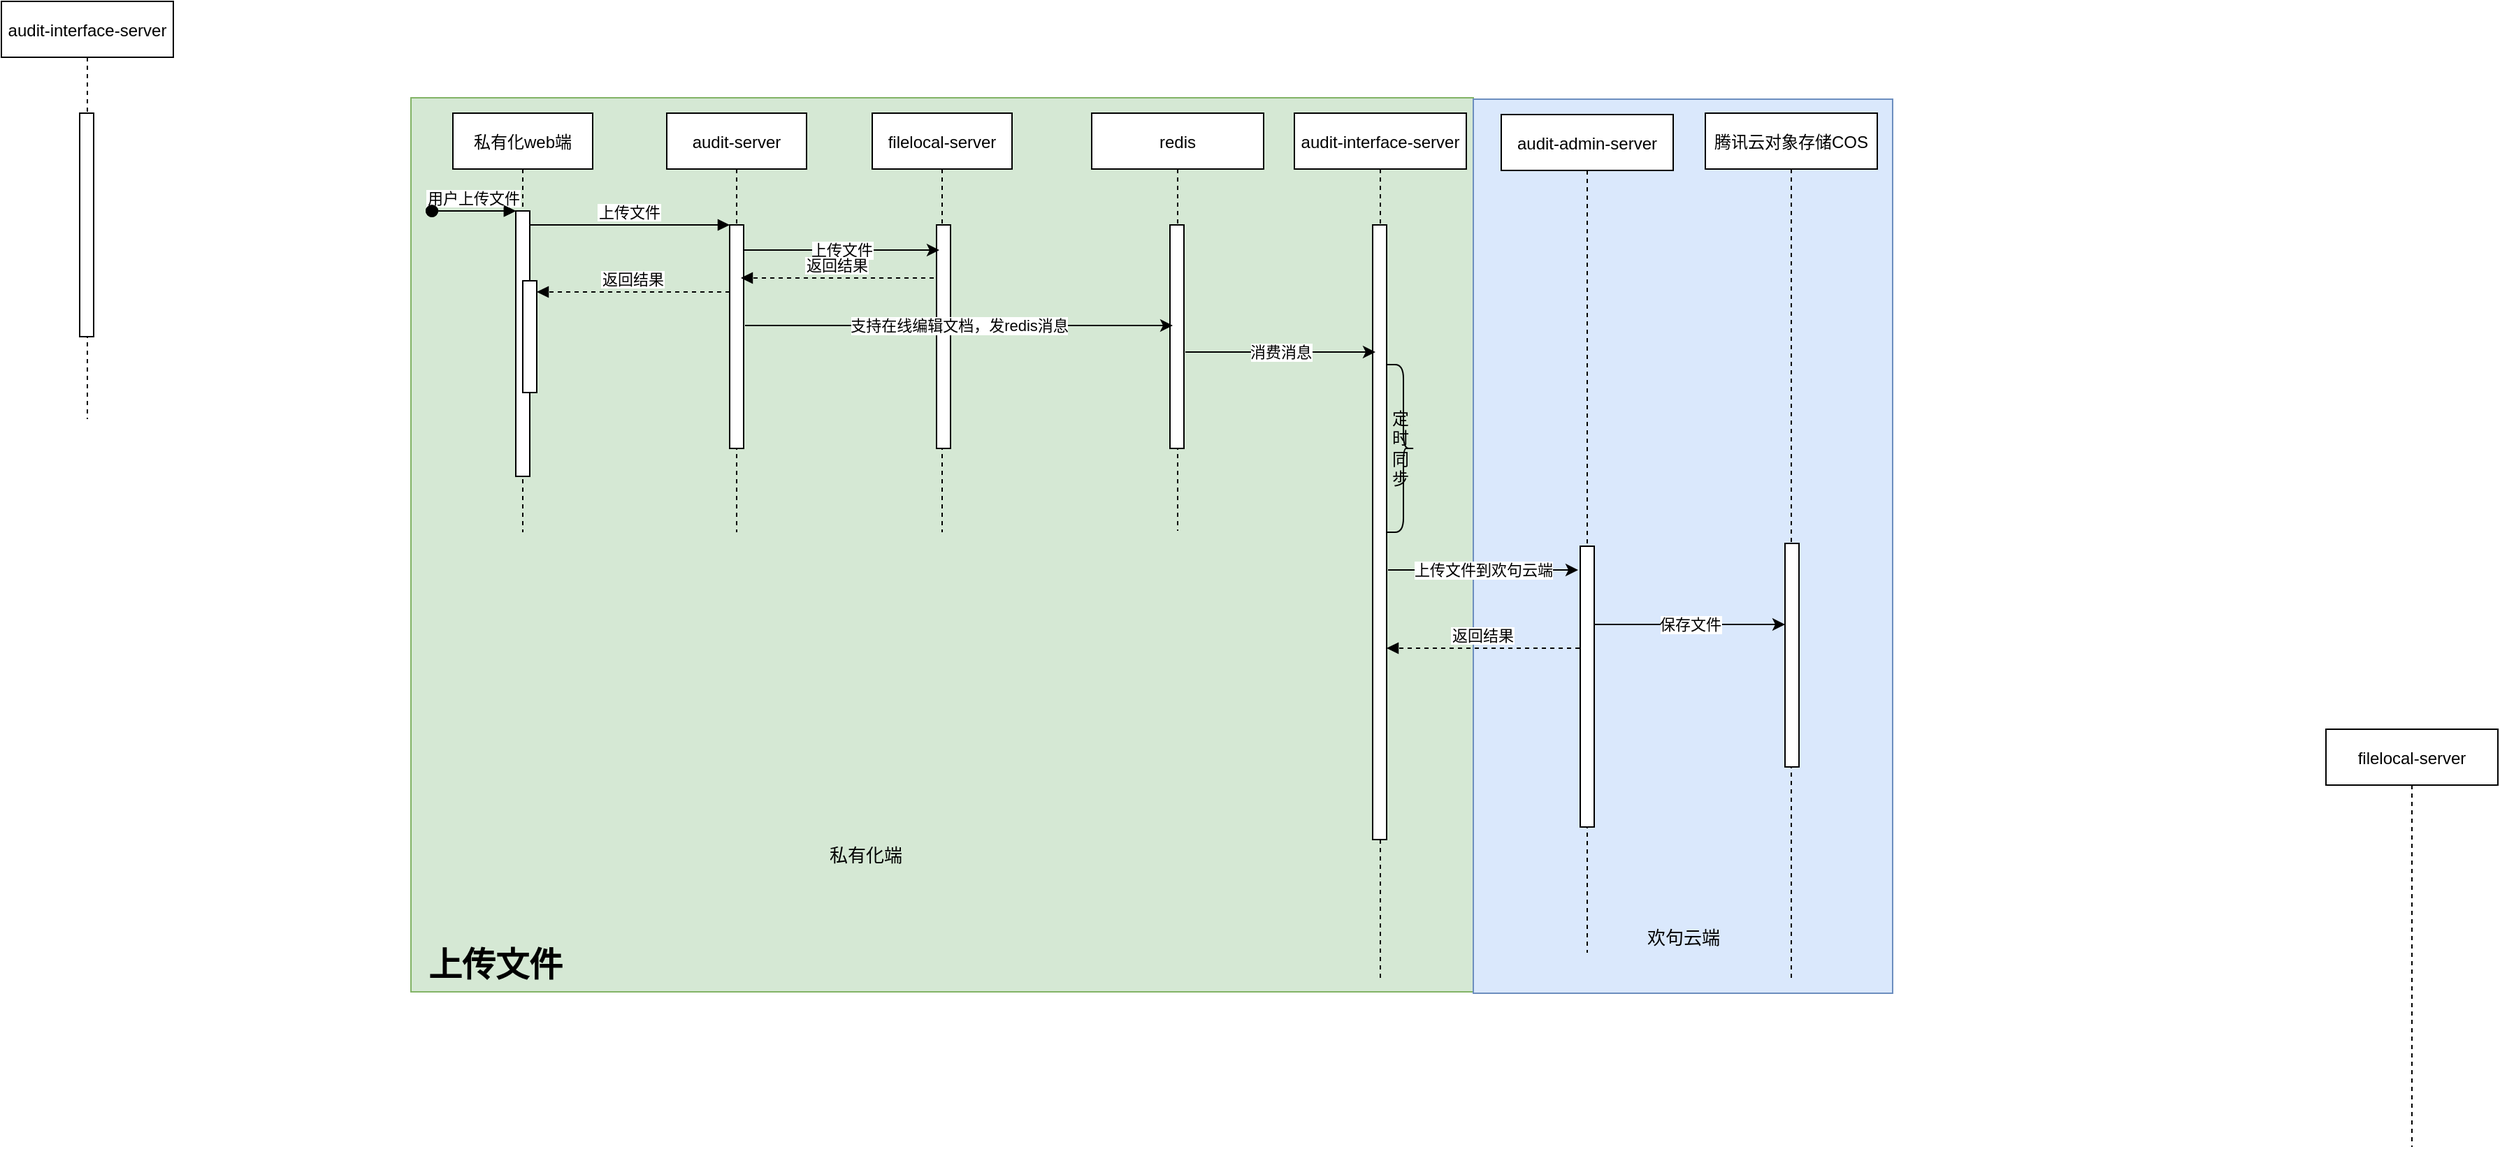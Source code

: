 <mxfile version="16.6.4" type="github">
  <diagram id="kgpKYQtTHZ0yAKxKKP6v" name="Page-1">
    <mxGraphModel dx="2272" dy="747" grid="1" gridSize="10" guides="1" tooltips="1" connect="1" arrows="1" fold="1" page="1" pageScale="1" pageWidth="850" pageHeight="1100" math="0" shadow="0">
      <root>
        <mxCell id="0" />
        <mxCell id="1" parent="0" />
        <mxCell id="eWzPqDSltxr1d_YXbIFi-94" value="" style="rounded=0;whiteSpace=wrap;html=1;fillColor=#d5e8d4;strokeColor=#82b366;" vertex="1" parent="1">
          <mxGeometry y="69" width="760" height="640" as="geometry" />
        </mxCell>
        <mxCell id="eWzPqDSltxr1d_YXbIFi-93" value="" style="rounded=0;whiteSpace=wrap;html=1;fillColor=#dae8fc;strokeColor=#6c8ebf;" vertex="1" parent="1">
          <mxGeometry x="760" y="70" width="300" height="640" as="geometry" />
        </mxCell>
        <mxCell id="3nuBFxr9cyL0pnOWT2aG-1" value="私有化web端" style="shape=umlLifeline;perimeter=lifelinePerimeter;container=1;collapsible=0;recursiveResize=0;rounded=0;shadow=0;strokeWidth=1;" parent="1" vertex="1">
          <mxGeometry x="30" y="80" width="100" height="300" as="geometry" />
        </mxCell>
        <mxCell id="3nuBFxr9cyL0pnOWT2aG-2" value="" style="points=[];perimeter=orthogonalPerimeter;rounded=0;shadow=0;strokeWidth=1;" parent="3nuBFxr9cyL0pnOWT2aG-1" vertex="1">
          <mxGeometry x="45" y="70" width="10" height="190" as="geometry" />
        </mxCell>
        <mxCell id="3nuBFxr9cyL0pnOWT2aG-3" value="用户上传文件" style="verticalAlign=bottom;startArrow=oval;endArrow=block;startSize=8;shadow=0;strokeWidth=1;" parent="3nuBFxr9cyL0pnOWT2aG-1" target="3nuBFxr9cyL0pnOWT2aG-2" edge="1">
          <mxGeometry relative="1" as="geometry">
            <mxPoint x="-15" y="70" as="sourcePoint" />
          </mxGeometry>
        </mxCell>
        <mxCell id="3nuBFxr9cyL0pnOWT2aG-4" value="" style="points=[];perimeter=orthogonalPerimeter;rounded=0;shadow=0;strokeWidth=1;" parent="3nuBFxr9cyL0pnOWT2aG-1" vertex="1">
          <mxGeometry x="50" y="120" width="10" height="80" as="geometry" />
        </mxCell>
        <mxCell id="3nuBFxr9cyL0pnOWT2aG-5" value="audit-server" style="shape=umlLifeline;perimeter=lifelinePerimeter;container=1;collapsible=0;recursiveResize=0;rounded=0;shadow=0;strokeWidth=1;" parent="1" vertex="1">
          <mxGeometry x="183" y="80" width="100" height="300" as="geometry" />
        </mxCell>
        <mxCell id="3nuBFxr9cyL0pnOWT2aG-6" value="" style="points=[];perimeter=orthogonalPerimeter;rounded=0;shadow=0;strokeWidth=1;" parent="3nuBFxr9cyL0pnOWT2aG-5" vertex="1">
          <mxGeometry x="45" y="80" width="10" height="160" as="geometry" />
        </mxCell>
        <mxCell id="eWzPqDSltxr1d_YXbIFi-17" value="私有化web端" style="shape=umlLifeline;perimeter=lifelinePerimeter;container=1;collapsible=0;recursiveResize=0;rounded=0;shadow=0;strokeWidth=1;" vertex="1" parent="3nuBFxr9cyL0pnOWT2aG-5">
          <mxGeometry x="-153" width="100" height="300" as="geometry" />
        </mxCell>
        <mxCell id="eWzPqDSltxr1d_YXbIFi-18" value="" style="points=[];perimeter=orthogonalPerimeter;rounded=0;shadow=0;strokeWidth=1;" vertex="1" parent="eWzPqDSltxr1d_YXbIFi-17">
          <mxGeometry x="45" y="70" width="10" height="190" as="geometry" />
        </mxCell>
        <mxCell id="eWzPqDSltxr1d_YXbIFi-19" value="" style="verticalAlign=bottom;startArrow=oval;endArrow=block;startSize=8;shadow=0;strokeWidth=1;" edge="1" parent="eWzPqDSltxr1d_YXbIFi-17" target="eWzPqDSltxr1d_YXbIFi-18">
          <mxGeometry relative="1" as="geometry">
            <mxPoint x="-15" y="70" as="sourcePoint" />
          </mxGeometry>
        </mxCell>
        <mxCell id="eWzPqDSltxr1d_YXbIFi-20" value="" style="points=[];perimeter=orthogonalPerimeter;rounded=0;shadow=0;strokeWidth=1;" vertex="1" parent="eWzPqDSltxr1d_YXbIFi-17">
          <mxGeometry x="50" y="120" width="10" height="80" as="geometry" />
        </mxCell>
        <mxCell id="3nuBFxr9cyL0pnOWT2aG-8" value="上传文件" style="verticalAlign=bottom;endArrow=block;entryX=0;entryY=0;shadow=0;strokeWidth=1;" parent="1" source="3nuBFxr9cyL0pnOWT2aG-2" target="3nuBFxr9cyL0pnOWT2aG-6" edge="1">
          <mxGeometry relative="1" as="geometry">
            <mxPoint x="185" y="160" as="sourcePoint" />
          </mxGeometry>
        </mxCell>
        <mxCell id="3nuBFxr9cyL0pnOWT2aG-9" value="返回结果" style="verticalAlign=bottom;endArrow=block;entryX=1;entryY=0;shadow=0;strokeWidth=1;dashed=1;" parent="1" edge="1">
          <mxGeometry relative="1" as="geometry">
            <mxPoint x="228" y="208" as="sourcePoint" />
            <mxPoint x="90" y="208" as="targetPoint" />
          </mxGeometry>
        </mxCell>
        <mxCell id="b_7ItS08v8VRTS_WUA0a-3" value="redis" style="shape=umlLifeline;perimeter=lifelinePerimeter;container=1;collapsible=0;recursiveResize=0;rounded=0;shadow=0;strokeWidth=1;" parent="1" vertex="1">
          <mxGeometry x="487" y="80" width="123" height="299" as="geometry" />
        </mxCell>
        <mxCell id="b_7ItS08v8VRTS_WUA0a-4" value="" style="points=[];perimeter=orthogonalPerimeter;rounded=0;shadow=0;strokeWidth=1;" parent="b_7ItS08v8VRTS_WUA0a-3" vertex="1">
          <mxGeometry x="56" y="80" width="10" height="160" as="geometry" />
        </mxCell>
        <mxCell id="b_7ItS08v8VRTS_WUA0a-5" value="audit-interface-server" style="shape=umlLifeline;perimeter=lifelinePerimeter;container=1;collapsible=0;recursiveResize=0;rounded=0;shadow=0;strokeWidth=1;" parent="1" vertex="1">
          <mxGeometry x="632" y="80" width="123" height="620" as="geometry" />
        </mxCell>
        <mxCell id="b_7ItS08v8VRTS_WUA0a-6" value="" style="points=[];perimeter=orthogonalPerimeter;rounded=0;shadow=0;strokeWidth=1;" parent="b_7ItS08v8VRTS_WUA0a-5" vertex="1">
          <mxGeometry x="56" y="80" width="10" height="440" as="geometry" />
        </mxCell>
        <mxCell id="eWzPqDSltxr1d_YXbIFi-88" value="定时同步" style="shape=curlyBracket;whiteSpace=wrap;html=1;rounded=1;flipH=1;size=0.4;" vertex="1" parent="b_7ItS08v8VRTS_WUA0a-5">
          <mxGeometry x="66" y="180" width="20" height="120" as="geometry" />
        </mxCell>
        <mxCell id="eWzPqDSltxr1d_YXbIFi-3" value="腾讯云对象存储COS" style="shape=umlLifeline;perimeter=lifelinePerimeter;container=1;collapsible=0;recursiveResize=0;rounded=0;shadow=0;strokeWidth=1;" vertex="1" parent="1">
          <mxGeometry x="926" y="80" width="123" height="620" as="geometry" />
        </mxCell>
        <mxCell id="eWzPqDSltxr1d_YXbIFi-4" value="" style="points=[];perimeter=orthogonalPerimeter;rounded=0;shadow=0;strokeWidth=1;" vertex="1" parent="eWzPqDSltxr1d_YXbIFi-3">
          <mxGeometry x="57" y="308" width="10" height="160" as="geometry" />
        </mxCell>
        <mxCell id="eWzPqDSltxr1d_YXbIFi-1" value="audit-admin-server" style="shape=umlLifeline;perimeter=lifelinePerimeter;container=1;collapsible=0;recursiveResize=0;rounded=0;shadow=0;strokeWidth=1;" vertex="1" parent="1">
          <mxGeometry x="780" y="81" width="123" height="600" as="geometry" />
        </mxCell>
        <mxCell id="eWzPqDSltxr1d_YXbIFi-2" value="" style="points=[];perimeter=orthogonalPerimeter;rounded=0;shadow=0;strokeWidth=1;" vertex="1" parent="eWzPqDSltxr1d_YXbIFi-1">
          <mxGeometry x="56.5" y="309" width="10" height="201" as="geometry" />
        </mxCell>
        <mxCell id="eWzPqDSltxr1d_YXbIFi-13" value="filelocal-server" style="shape=umlLifeline;perimeter=lifelinePerimeter;container=1;collapsible=0;recursiveResize=0;rounded=0;shadow=0;strokeWidth=1;" vertex="1" parent="eWzPqDSltxr1d_YXbIFi-1">
          <mxGeometry x="590" y="440" width="123" height="299" as="geometry" />
        </mxCell>
        <mxCell id="eWzPqDSltxr1d_YXbIFi-15" value="audit-interface-server" style="shape=umlLifeline;perimeter=lifelinePerimeter;container=1;collapsible=0;recursiveResize=0;rounded=0;shadow=0;strokeWidth=1;" vertex="1" parent="1">
          <mxGeometry x="-293" width="123" height="299" as="geometry" />
        </mxCell>
        <mxCell id="eWzPqDSltxr1d_YXbIFi-16" value="" style="points=[];perimeter=orthogonalPerimeter;rounded=0;shadow=0;strokeWidth=1;" vertex="1" parent="eWzPqDSltxr1d_YXbIFi-15">
          <mxGeometry x="56" y="80" width="10" height="160" as="geometry" />
        </mxCell>
        <mxCell id="eWzPqDSltxr1d_YXbIFi-11" value="filelocal-server" style="shape=umlLifeline;perimeter=lifelinePerimeter;container=1;collapsible=0;recursiveResize=0;rounded=0;shadow=0;strokeWidth=1;" vertex="1" parent="1">
          <mxGeometry x="330" y="80" width="100" height="300" as="geometry" />
        </mxCell>
        <mxCell id="eWzPqDSltxr1d_YXbIFi-12" value="" style="points=[];perimeter=orthogonalPerimeter;rounded=0;shadow=0;strokeWidth=1;" vertex="1" parent="eWzPqDSltxr1d_YXbIFi-11">
          <mxGeometry x="46" y="80" width="10" height="160" as="geometry" />
        </mxCell>
        <mxCell id="eWzPqDSltxr1d_YXbIFi-83" value="上传文件" style="endArrow=classic;html=1;rounded=0;exitX=0.54;exitY=0.333;exitDx=0;exitDy=0;exitPerimeter=0;entryX=0.1;entryY=0.113;entryDx=0;entryDy=0;entryPerimeter=0;" edge="1" parent="1">
          <mxGeometry width="50" height="50" relative="1" as="geometry">
            <mxPoint x="238" y="178" as="sourcePoint" />
            <mxPoint x="378" y="178" as="targetPoint" />
          </mxGeometry>
        </mxCell>
        <mxCell id="eWzPqDSltxr1d_YXbIFi-84" value="返回结果" style="verticalAlign=bottom;endArrow=block;entryX=1;entryY=0;shadow=0;strokeWidth=1;dashed=1;" edge="1" parent="1">
          <mxGeometry relative="1" as="geometry">
            <mxPoint x="374" y="198" as="sourcePoint" />
            <mxPoint x="236" y="198" as="targetPoint" />
          </mxGeometry>
        </mxCell>
        <mxCell id="eWzPqDSltxr1d_YXbIFi-86" value="支持在线编辑文档，发redis消息" style="endArrow=classic;html=1;rounded=0;exitX=0.54;exitY=0.333;exitDx=0;exitDy=0;exitPerimeter=0;entryX=0.1;entryY=0.113;entryDx=0;entryDy=0;entryPerimeter=0;" edge="1" parent="1">
          <mxGeometry width="50" height="50" relative="1" as="geometry">
            <mxPoint x="239" y="232" as="sourcePoint" />
            <mxPoint x="545" y="232" as="targetPoint" />
          </mxGeometry>
        </mxCell>
        <mxCell id="eWzPqDSltxr1d_YXbIFi-87" value="消费消息" style="endArrow=classic;html=1;rounded=0;exitX=0.54;exitY=0.333;exitDx=0;exitDy=0;exitPerimeter=0;entryX=0.1;entryY=0.113;entryDx=0;entryDy=0;entryPerimeter=0;" edge="1" parent="1">
          <mxGeometry width="50" height="50" relative="1" as="geometry">
            <mxPoint x="554" y="251" as="sourcePoint" />
            <mxPoint x="690" y="251" as="targetPoint" />
          </mxGeometry>
        </mxCell>
        <mxCell id="eWzPqDSltxr1d_YXbIFi-89" value="上传文件到欢句云端" style="endArrow=classic;html=1;rounded=0;exitX=0.54;exitY=0.333;exitDx=0;exitDy=0;exitPerimeter=0;entryX=0.1;entryY=0.113;entryDx=0;entryDy=0;entryPerimeter=0;" edge="1" parent="1">
          <mxGeometry width="50" height="50" relative="1" as="geometry">
            <mxPoint x="699" y="407" as="sourcePoint" />
            <mxPoint x="835" y="407" as="targetPoint" />
          </mxGeometry>
        </mxCell>
        <mxCell id="eWzPqDSltxr1d_YXbIFi-90" value="保存文件" style="endArrow=classic;html=1;rounded=0;exitX=0.54;exitY=0.333;exitDx=0;exitDy=0;exitPerimeter=0;entryX=0.1;entryY=0.113;entryDx=0;entryDy=0;entryPerimeter=0;" edge="1" parent="1">
          <mxGeometry width="50" height="50" relative="1" as="geometry">
            <mxPoint x="847" y="446" as="sourcePoint" />
            <mxPoint x="983" y="446" as="targetPoint" />
          </mxGeometry>
        </mxCell>
        <mxCell id="eWzPqDSltxr1d_YXbIFi-91" value="返回结果" style="verticalAlign=bottom;endArrow=block;entryX=1;entryY=0;shadow=0;strokeWidth=1;dashed=1;" edge="1" parent="1">
          <mxGeometry relative="1" as="geometry">
            <mxPoint x="836" y="463" as="sourcePoint" />
            <mxPoint x="698" y="463" as="targetPoint" />
          </mxGeometry>
        </mxCell>
        <mxCell id="eWzPqDSltxr1d_YXbIFi-92" value="&lt;br&gt;" style="text;html=1;align=center;verticalAlign=middle;resizable=0;points=[];autosize=1;strokeColor=none;fillColor=none;" vertex="1" parent="1">
          <mxGeometry x="740" y="440" width="20" height="20" as="geometry" />
        </mxCell>
        <mxCell id="eWzPqDSltxr1d_YXbIFi-95" value="私有化端" style="text;strokeColor=none;fillColor=none;html=1;fontSize=13;fontStyle=0;verticalAlign=middle;align=center;" vertex="1" parent="1">
          <mxGeometry x="275" y="591" width="100" height="40" as="geometry" />
        </mxCell>
        <mxCell id="eWzPqDSltxr1d_YXbIFi-96" value="上传文件" style="text;strokeColor=none;fillColor=none;html=1;fontSize=24;fontStyle=1;verticalAlign=middle;align=center;" vertex="1" parent="1">
          <mxGeometry x="10" y="670" width="100" height="40" as="geometry" />
        </mxCell>
        <mxCell id="eWzPqDSltxr1d_YXbIFi-97" value="欢句云端" style="text;strokeColor=none;fillColor=none;html=1;fontSize=13;fontStyle=0;verticalAlign=middle;align=center;" vertex="1" parent="1">
          <mxGeometry x="860" y="650" width="100" height="40" as="geometry" />
        </mxCell>
      </root>
    </mxGraphModel>
  </diagram>
</mxfile>
